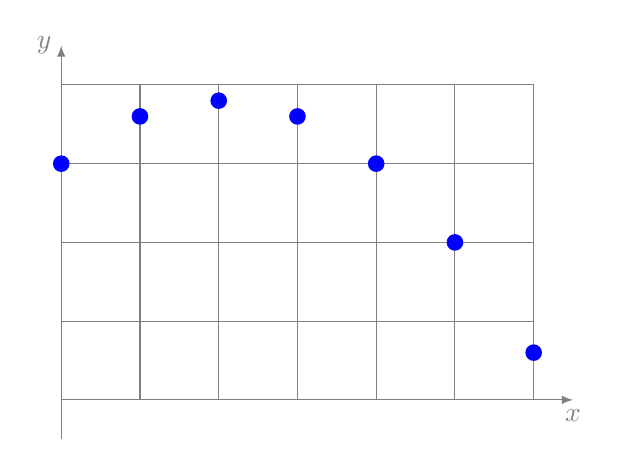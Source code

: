 \begin{tikzpicture}

\draw[->,>=latex, gray] (-0.,0)--(6.5,0) node[below] {$x$};
\draw[->,>=latex, gray] (0,-0.5)--(0,4.5) node[left] {$y$};
\draw[gray] (0,0) grid (6,4);

\foreach \x in {0,...,6}{

  \fill[blue] (\x,{3-0.2*\x*(\x-4)})  circle (3pt);
}
\end{tikzpicture}